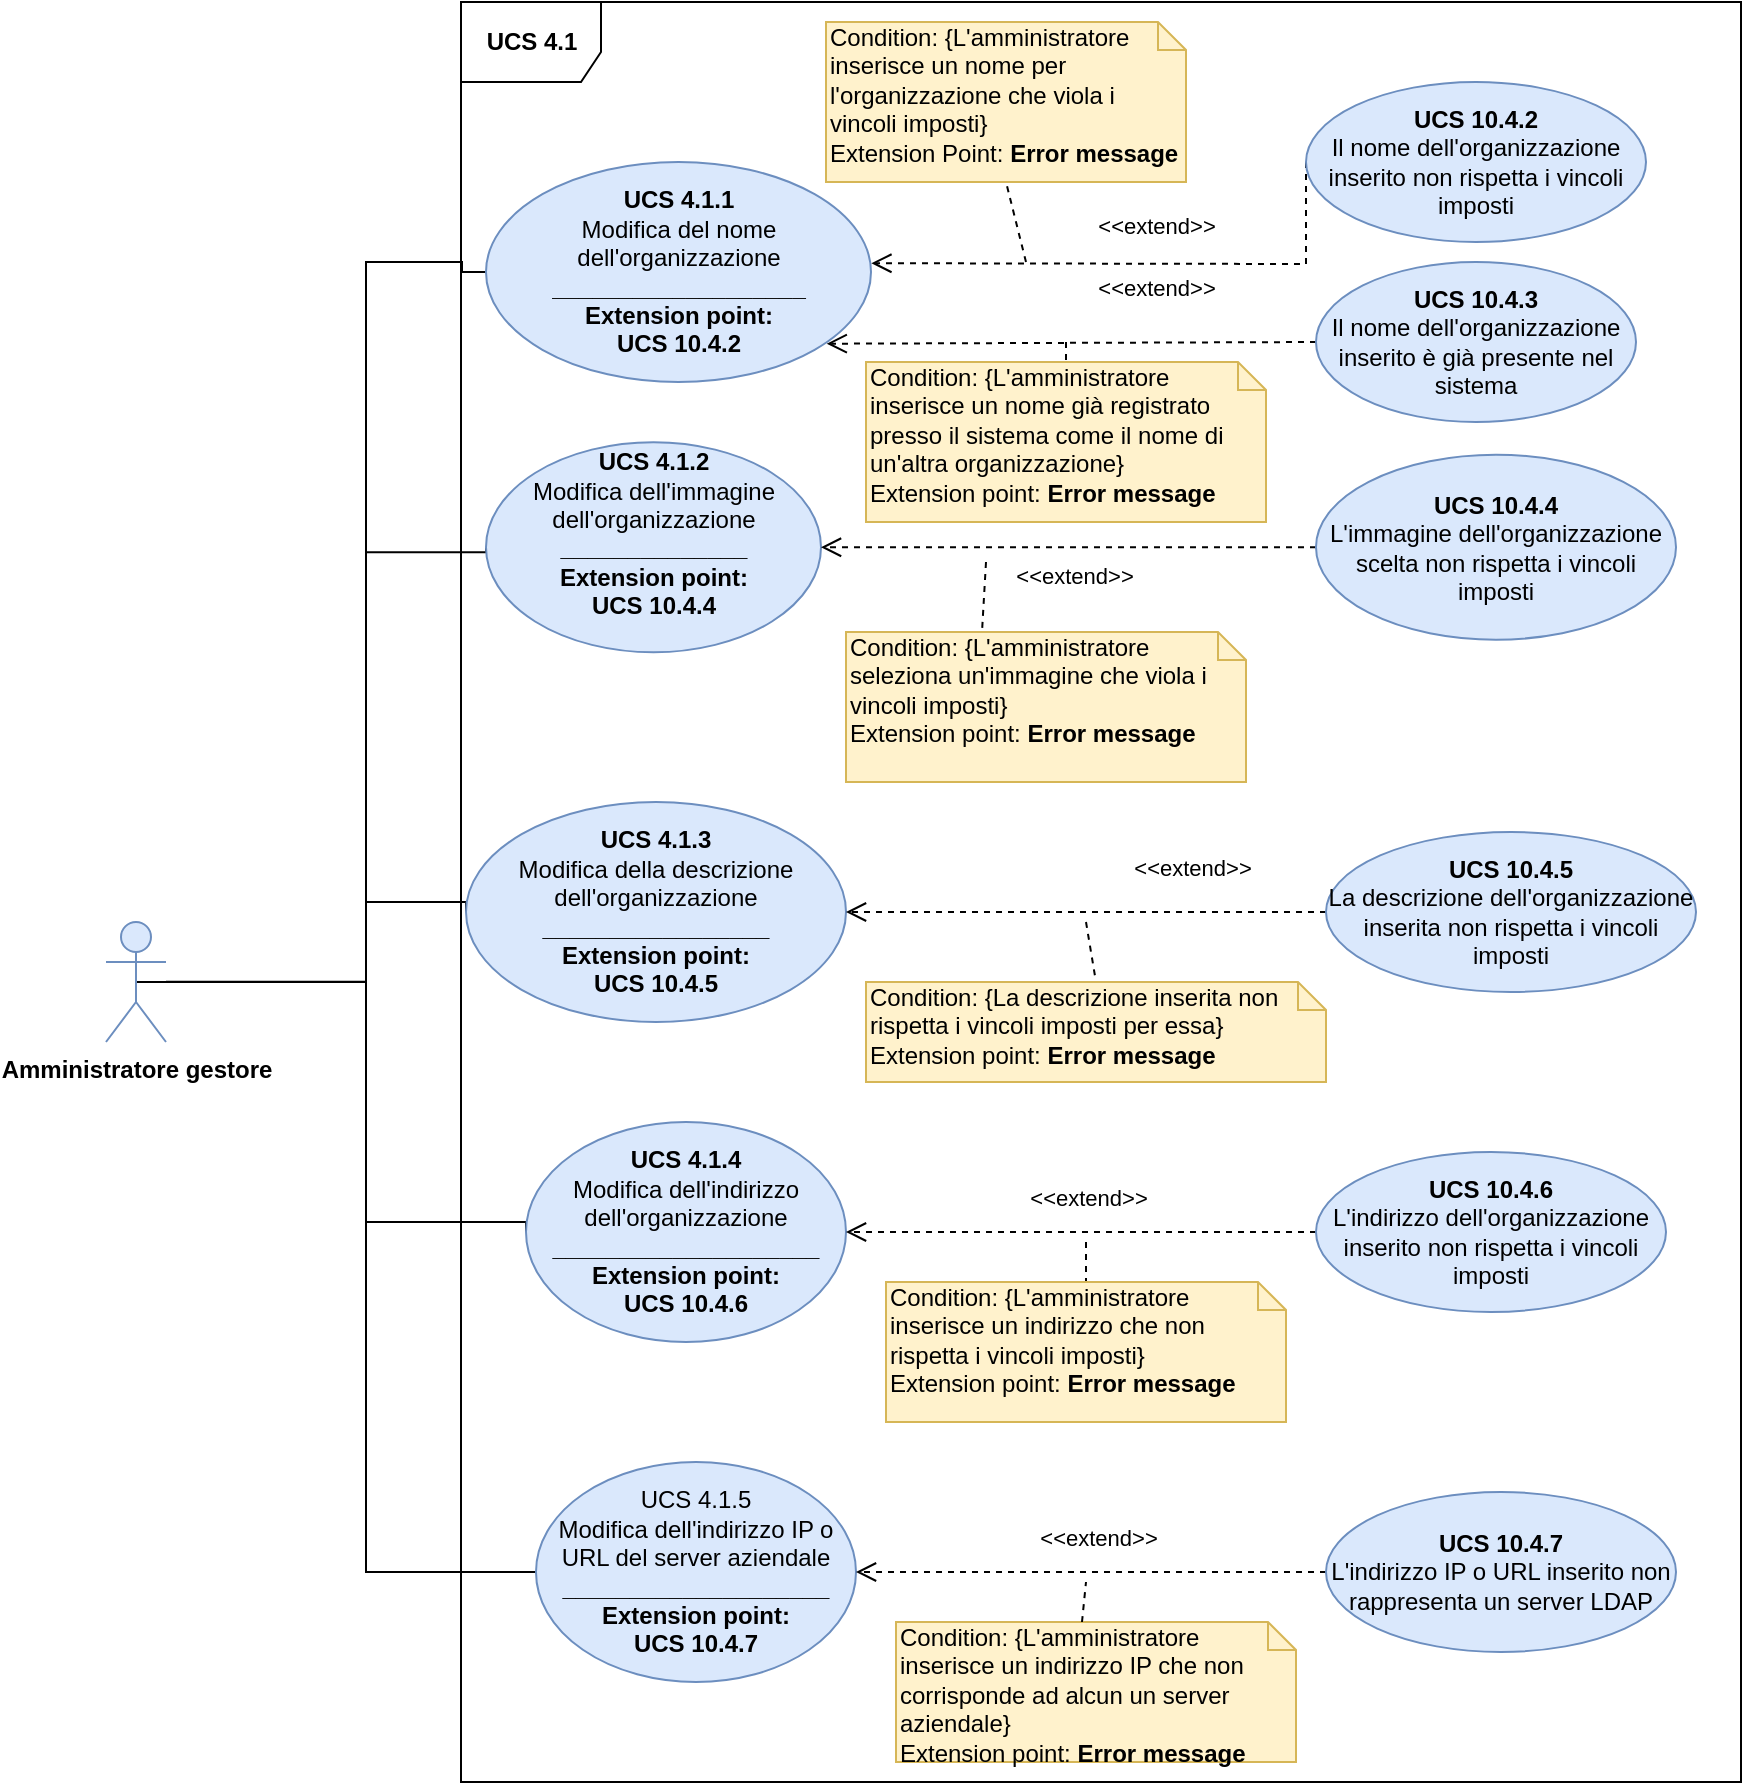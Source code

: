 <mxfile version="12.8.1" type="device"><diagram id="VID-NUzwEWCa6CJxTsBf" name="Page-1"><mxGraphModel dx="1865" dy="581" grid="1" gridSize="10" guides="1" tooltips="1" connect="1" arrows="1" fold="1" page="1" pageScale="1" pageWidth="827" pageHeight="1169" math="0" shadow="0"><root><mxCell id="0"/><mxCell id="1" parent="0"/><mxCell id="-wcGyfpFrEJU8yRxdNqG-1" style="edgeStyle=orthogonalEdgeStyle;rounded=0;orthogonalLoop=1;jettySize=auto;html=1;entryX=0;entryY=0.5;entryDx=0;entryDy=0;endArrow=none;endFill=0;" parent="1" source="FJ0r-KKcNJLt5MatsXDW-1" target="FJ0r-KKcNJLt5MatsXDW-10" edge="1"><mxGeometry relative="1" as="geometry"><Array as="points"><mxPoint x="130" y="540"/><mxPoint x="130" y="660"/></Array></mxGeometry></mxCell><mxCell id="-wcGyfpFrEJU8yRxdNqG-2" style="edgeStyle=orthogonalEdgeStyle;rounded=0;orthogonalLoop=1;jettySize=auto;html=1;entryX=0;entryY=0.5;entryDx=0;entryDy=0;endArrow=none;endFill=0;" parent="1" source="FJ0r-KKcNJLt5MatsXDW-1" target="FJ0r-KKcNJLt5MatsXDW-8" edge="1"><mxGeometry relative="1" as="geometry"><Array as="points"><mxPoint x="130" y="540"/><mxPoint x="130" y="500"/></Array></mxGeometry></mxCell><mxCell id="-wcGyfpFrEJU8yRxdNqG-3" style="edgeStyle=orthogonalEdgeStyle;rounded=0;orthogonalLoop=1;jettySize=auto;html=1;entryX=0;entryY=0.5;entryDx=0;entryDy=0;endArrow=none;endFill=0;" parent="1" target="FJ0r-KKcNJLt5MatsXDW-6" edge="1"><mxGeometry relative="1" as="geometry"><mxPoint x="30" y="539.879" as="sourcePoint"/><Array as="points"><mxPoint x="130" y="540.12"/><mxPoint x="130" y="325.12"/></Array></mxGeometry></mxCell><mxCell id="-wcGyfpFrEJU8yRxdNqG-4" style="edgeStyle=orthogonalEdgeStyle;rounded=0;orthogonalLoop=1;jettySize=auto;html=1;entryX=0;entryY=0.5;entryDx=0;entryDy=0;endArrow=none;endFill=0;exitX=0.5;exitY=0.5;exitDx=0;exitDy=0;exitPerimeter=0;" parent="1" source="FJ0r-KKcNJLt5MatsXDW-1" target="FJ0r-KKcNJLt5MatsXDW-4" edge="1"><mxGeometry relative="1" as="geometry"><Array as="points"><mxPoint x="130" y="540"/><mxPoint x="130" y="180"/><mxPoint x="178" y="180"/></Array></mxGeometry></mxCell><mxCell id="vzDSovYlFO4ohWz4gYJK-7" style="edgeStyle=orthogonalEdgeStyle;rounded=0;orthogonalLoop=1;jettySize=auto;html=1;entryX=0;entryY=0.5;entryDx=0;entryDy=0;endArrow=none;endFill=0;" parent="1" source="FJ0r-KKcNJLt5MatsXDW-1" target="vzDSovYlFO4ohWz4gYJK-1" edge="1"><mxGeometry relative="1" as="geometry"><Array as="points"><mxPoint x="130" y="540"/><mxPoint x="130" y="835"/></Array></mxGeometry></mxCell><mxCell id="FJ0r-KKcNJLt5MatsXDW-1" value="&lt;b&gt;Amministratore gestore&lt;/b&gt;" style="shape=umlActor;verticalLabelPosition=bottom;labelBackgroundColor=#ffffff;verticalAlign=top;html=1;outlineConnect=0;fillColor=#dae8fc;strokeColor=#6c8ebf;" parent="1" vertex="1"><mxGeometry y="510" width="30" height="60" as="geometry"/></mxCell><mxCell id="FJ0r-KKcNJLt5MatsXDW-2" value="&lt;b&gt;UCS 4.1&lt;/b&gt;" style="shape=umlFrame;whiteSpace=wrap;html=1;width=70;height=40;" parent="1" vertex="1"><mxGeometry x="177.5" y="50" width="640" height="890" as="geometry"/></mxCell><mxCell id="FJ0r-KKcNJLt5MatsXDW-4" value="&lt;b&gt;UCS 4.1.1&lt;br&gt;&lt;/b&gt;Modifica del nome dell'organizzazione&lt;br&gt;&lt;b&gt;___________________&lt;br&gt;Extension point:&lt;br&gt;UCS 10.4.2&lt;/b&gt;" style="ellipse;whiteSpace=wrap;html=1;fillColor=#dae8fc;strokeColor=#6c8ebf;" parent="1" vertex="1"><mxGeometry x="190" y="130" width="192.5" height="110" as="geometry"/></mxCell><mxCell id="FJ0r-KKcNJLt5MatsXDW-6" value="&lt;b&gt;UCS 4.1.2&lt;br&gt;&lt;/b&gt;Modifica dell'immagine dell'organizzazione&lt;br&gt;&lt;b&gt;______________&lt;/b&gt;&lt;br&gt;&lt;b&gt;Extension point:&lt;br&gt;UCS 10.4.4&lt;/b&gt;&lt;br&gt;&lt;span style=&quot;color: rgba(0 , 0 , 0 , 0) ; font-family: monospace ; font-size: 0px ; white-space: nowrap&quot;&gt;dsdsdsdssdddshModel%3E%3Croot%3E%3CmxCell%20id%3D%220%22%2F%3E%3CmxCell%20id%3D%221%22%20parent%3D%220%22%2F%3E%3CmxCell%20id%3D%222%22%20value%3D%22%22%20style%3D%22endArrow%3Dnone%3Bhtml%3D1%3BexitX%3D0.5%3BexitY%3D0.5%3BexitDx%3D0%3BexitDy%3D0%3BexitPerimeter%3D0%3BentryX%3D0%3BentryY%3D0.5%3BentryDx%3D0%3BentryDy%3D0%3B%22%20edge%3D%221%22%20target%3D%223%22%20parent%3D%221%22%3E%3CmxGeometry%20width%3D%2250%22%20height%3D%2250%22%20relative%3D%221%22%20as%3D%22geometry%22%3E%3CmxPoint%20x%3D%225%22%20y%3D%22320%22%20as%3D%22sourcePoint%22%2F%3E%3CmxPoint%20x%3D%22230%22%20y%3D%22250%22%20as%3D%22targetPoint%22%2F%3E%3C%2FmxGeometry%3E%3C%2FmxCell%3E%3CmxCell%20id%3D%223%22%20value%3D%22UCS%204.1.1%26lt%3Bbr%26gt%3BModifica%20del%20nome%20dell'organizzazione%22%20style%3D%22ellipse%3BwhiteSpace%3Dwrap%3Bhtml%3D1%3BfillColor%3D%23dae8fc%3BstrokeColor%3D%236c8ebf%3B%22%20vertex%3D%221%22%20parent%3D%221%22%3E%3CmxGeometry%20x%3D%22225%22%20y%3D%22140%22%20width%3D%22160%22%20height%3D%2280%22%20as%3D%22geometry%22%2F%3E%3C%2FmxCell%3E%3C%2Froot%3E%3C%2FmxGraphModel%3E&lt;/span&gt;&lt;span style=&quot;color: rgba(0 , 0 , 0 , 0) ; font-family: monospace ; font-size: 0px ; white-space: nowrap&quot;&gt;&lt;br&gt;&lt;/span&gt;" style="ellipse;whiteSpace=wrap;html=1;fillColor=#dae8fc;strokeColor=#6c8ebf;" parent="1" vertex="1"><mxGeometry x="190" y="270.12" width="167.5" height="105" as="geometry"/></mxCell><mxCell id="FJ0r-KKcNJLt5MatsXDW-8" value="&lt;b&gt;UCS 4.1.3&lt;br&gt;&lt;/b&gt;Modifica della descrizione dell'organizzazione&lt;br&gt;&lt;b&gt;_________________&lt;/b&gt;&lt;br&gt;&lt;b&gt;Extension point:&lt;br&gt;UCS 10.4.5&lt;/b&gt;" style="ellipse;whiteSpace=wrap;html=1;fillColor=#dae8fc;strokeColor=#6c8ebf;" parent="1" vertex="1"><mxGeometry x="180" y="450" width="190" height="110" as="geometry"/></mxCell><mxCell id="FJ0r-KKcNJLt5MatsXDW-10" value="&lt;b&gt;UCS 4.1.4&lt;br&gt;&lt;/b&gt;Modifica dell'indirizzo dell'organizzazione&lt;br&gt;&lt;b&gt;____________________&lt;/b&gt;&lt;br&gt;&lt;b&gt;Extension point:&lt;br&gt;UCS 10.4.6&lt;/b&gt;" style="ellipse;whiteSpace=wrap;html=1;fillColor=#dae8fc;strokeColor=#6c8ebf;" parent="1" vertex="1"><mxGeometry x="210" y="610" width="160" height="110" as="geometry"/></mxCell><mxCell id="FJ0r-KKcNJLt5MatsXDW-11" value="&amp;lt;&amp;lt;extend&amp;gt;&amp;gt;" style="html=1;verticalAlign=bottom;endArrow=open;dashed=1;endSize=8;entryX=1.001;entryY=0.46;entryDx=0;entryDy=0;exitX=0;exitY=0.5;exitDx=0;exitDy=0;rounded=0;entryPerimeter=0;" parent="1" source="FJ0r-KKcNJLt5MatsXDW-12" target="FJ0r-KKcNJLt5MatsXDW-4" edge="1"><mxGeometry x="-0.059" y="-10" relative="1" as="geometry"><mxPoint x="720" y="250" as="sourcePoint"/><mxPoint x="380" y="195" as="targetPoint"/><mxPoint as="offset"/><Array as="points"><mxPoint x="600" y="181"/></Array></mxGeometry></mxCell><mxCell id="FJ0r-KKcNJLt5MatsXDW-12" value="&lt;b&gt;UCS 10.4.2&lt;br&gt;&lt;/b&gt;Il nome dell'organizzazione inserito non rispetta i vincoli imposti" style="ellipse;whiteSpace=wrap;html=1;fillColor=#dae8fc;strokeColor=#6c8ebf;" parent="1" vertex="1"><mxGeometry x="600" y="90" width="170" height="80" as="geometry"/></mxCell><mxCell id="FJ0r-KKcNJLt5MatsXDW-13" value="&amp;lt;&amp;lt;extend&amp;gt;&amp;gt;" style="html=1;verticalAlign=bottom;endArrow=open;dashed=1;endSize=8;entryX=0.885;entryY=0.826;entryDx=0;entryDy=0;exitX=0;exitY=0.5;exitDx=0;exitDy=0;entryPerimeter=0;" parent="1" source="FJ0r-KKcNJLt5MatsXDW-14" target="FJ0r-KKcNJLt5MatsXDW-4" edge="1"><mxGeometry x="-0.346" y="-18" relative="1" as="geometry"><mxPoint x="715" y="315" as="sourcePoint"/><mxPoint x="300" y="290" as="targetPoint"/><mxPoint as="offset"/></mxGeometry></mxCell><mxCell id="FJ0r-KKcNJLt5MatsXDW-14" value="&lt;b&gt;UCS 10.4.3&lt;br&gt;&lt;/b&gt;Il nome dell'organizzazione inserito è già presente nel sistema" style="ellipse;whiteSpace=wrap;html=1;fillColor=#dae8fc;strokeColor=#6c8ebf;" parent="1" vertex="1"><mxGeometry x="605" y="180" width="160" height="80" as="geometry"/></mxCell><mxCell id="FJ0r-KKcNJLt5MatsXDW-15" value="&amp;lt;&amp;lt;extend&amp;gt;&amp;gt;" style="html=1;verticalAlign=bottom;endArrow=open;dashed=1;endSize=8;entryX=1;entryY=0.5;entryDx=0;entryDy=0;exitX=0;exitY=0.5;exitDx=0;exitDy=0;" parent="1" source="FJ0r-KKcNJLt5MatsXDW-16" target="FJ0r-KKcNJLt5MatsXDW-6" edge="1"><mxGeometry x="-0.024" y="24" relative="1" as="geometry"><mxPoint x="605.0" y="336.37" as="sourcePoint"/><mxPoint x="305" y="382.62" as="targetPoint"/><mxPoint y="-1" as="offset"/></mxGeometry></mxCell><mxCell id="FJ0r-KKcNJLt5MatsXDW-16" value="&lt;b&gt;UCS 10.4.4&lt;br&gt;&lt;/b&gt;L'immagine dell'organizzazione scelta non rispetta i vincoli imposti" style="ellipse;whiteSpace=wrap;html=1;fillColor=#dae8fc;strokeColor=#6c8ebf;" parent="1" vertex="1"><mxGeometry x="605" y="276.37" width="180" height="92.5" as="geometry"/></mxCell><mxCell id="FJ0r-KKcNJLt5MatsXDW-17" value="&amp;lt;&amp;lt;extend&amp;gt;&amp;gt;" style="html=1;verticalAlign=bottom;endArrow=open;dashed=1;endSize=8;entryX=1;entryY=0.5;entryDx=0;entryDy=0;exitX=0;exitY=0.5;exitDx=0;exitDy=0;" parent="1" source="FJ0r-KKcNJLt5MatsXDW-18" target="FJ0r-KKcNJLt5MatsXDW-8" edge="1"><mxGeometry x="-0.436" y="-13" relative="1" as="geometry"><mxPoint x="715" y="510" as="sourcePoint"/><mxPoint x="300" y="485" as="targetPoint"/><mxPoint as="offset"/></mxGeometry></mxCell><mxCell id="FJ0r-KKcNJLt5MatsXDW-18" value="&lt;b&gt;UCS 10.4.5&lt;br&gt;&lt;/b&gt;La descrizione dell'organizzazione inserita non rispetta i vincoli imposti" style="ellipse;whiteSpace=wrap;html=1;fillColor=#dae8fc;strokeColor=#6c8ebf;" parent="1" vertex="1"><mxGeometry x="610" y="465" width="185" height="80" as="geometry"/></mxCell><mxCell id="FJ0r-KKcNJLt5MatsXDW-19" value="&amp;lt;&amp;lt;extend&amp;gt;&amp;gt;" style="html=1;verticalAlign=bottom;endArrow=open;dashed=1;endSize=8;entryX=1;entryY=0.5;entryDx=0;entryDy=0;exitX=0;exitY=0.5;exitDx=0;exitDy=0;" parent="1" source="FJ0r-KKcNJLt5MatsXDW-20" target="FJ0r-KKcNJLt5MatsXDW-10" edge="1"><mxGeometry x="-0.026" y="-8" relative="1" as="geometry"><mxPoint x="705" y="595" as="sourcePoint"/><mxPoint x="290" y="570" as="targetPoint"/><mxPoint as="offset"/></mxGeometry></mxCell><mxCell id="FJ0r-KKcNJLt5MatsXDW-20" value="&lt;b&gt;UCS 10.4.6&lt;br&gt;&lt;/b&gt;L'indirizzo dell'organizzazione inserito non rispetta i vincoli imposti" style="ellipse;whiteSpace=wrap;html=1;fillColor=#dae8fc;strokeColor=#6c8ebf;" parent="1" vertex="1"><mxGeometry x="605" y="625" width="175" height="80" as="geometry"/></mxCell><mxCell id="FJ0r-KKcNJLt5MatsXDW-21" value="" style="endArrow=none;dashed=1;html=1;entryX=0.5;entryY=1;entryDx=0;entryDy=0;entryPerimeter=0;" parent="1" target="FJ0r-KKcNJLt5MatsXDW-22" edge="1"><mxGeometry width="50" height="50" relative="1" as="geometry"><mxPoint x="460" y="180" as="sourcePoint"/><mxPoint x="715" y="195" as="targetPoint"/></mxGeometry></mxCell><mxCell id="FJ0r-KKcNJLt5MatsXDW-22" value="Condition: {L'amministratore inserisce un nome per l'organizzazione che viola i vincoli imposti}&lt;br&gt;Extension Point: &lt;b&gt;Error message&lt;/b&gt;" style="shape=note;whiteSpace=wrap;html=1;size=14;verticalAlign=top;align=left;spacingTop=-6;fillColor=#fff2cc;strokeColor=#d6b656;" parent="1" vertex="1"><mxGeometry x="360" y="60" width="180" height="80" as="geometry"/></mxCell><mxCell id="FJ0r-KKcNJLt5MatsXDW-24" value="" style="endArrow=none;dashed=1;html=1;entryX=0.5;entryY=0;entryDx=0;entryDy=0;entryPerimeter=0;" parent="1" target="FJ0r-KKcNJLt5MatsXDW-25" edge="1"><mxGeometry width="50" height="50" relative="1" as="geometry"><mxPoint x="480" y="220" as="sourcePoint"/><mxPoint x="485" y="280" as="targetPoint"/></mxGeometry></mxCell><mxCell id="FJ0r-KKcNJLt5MatsXDW-25" value="Condition: {L'amministratore inserisce un nome già registrato presso il sistema come il nome di un'altra organizzazione}&lt;br&gt;Extension point: &lt;b&gt;Error message&lt;/b&gt;" style="shape=note;whiteSpace=wrap;html=1;size=14;verticalAlign=top;align=left;spacingTop=-6;fillColor=#fff2cc;strokeColor=#d6b656;" parent="1" vertex="1"><mxGeometry x="380" y="230" width="200" height="80" as="geometry"/></mxCell><mxCell id="FJ0r-KKcNJLt5MatsXDW-26" value="" style="endArrow=none;dashed=1;html=1;entryX=0;entryY=0;entryDx=68;entryDy=0;entryPerimeter=0;" parent="1" target="FJ0r-KKcNJLt5MatsXDW-27" edge="1"><mxGeometry width="50" height="50" relative="1" as="geometry"><mxPoint x="440" y="330" as="sourcePoint"/><mxPoint x="470" y="405" as="targetPoint"/></mxGeometry></mxCell><mxCell id="FJ0r-KKcNJLt5MatsXDW-27" value="Condition: {L'amministratore seleziona un'immagine che viola i vincoli imposti}&lt;br&gt;Extension point: &lt;b&gt;Error message&lt;/b&gt;" style="shape=note;whiteSpace=wrap;html=1;size=14;verticalAlign=top;align=left;spacingTop=-6;fillColor=#fff2cc;strokeColor=#d6b656;" parent="1" vertex="1"><mxGeometry x="370" y="365" width="200" height="75" as="geometry"/></mxCell><mxCell id="FJ0r-KKcNJLt5MatsXDW-28" value="" style="endArrow=none;dashed=1;html=1;entryX=0.5;entryY=0;entryDx=0;entryDy=0;entryPerimeter=0;" parent="1" target="FJ0r-KKcNJLt5MatsXDW-29" edge="1"><mxGeometry width="50" height="50" relative="1" as="geometry"><mxPoint x="490" y="510" as="sourcePoint"/><mxPoint x="515" y="580" as="targetPoint"/></mxGeometry></mxCell><mxCell id="FJ0r-KKcNJLt5MatsXDW-29" value="Condition: {La descrizione inserita non rispetta i vincoli imposti per essa}&lt;br&gt;Extension point: &lt;b&gt;Error message&lt;/b&gt;" style="shape=note;whiteSpace=wrap;html=1;size=14;verticalAlign=top;align=left;spacingTop=-6;fillColor=#fff2cc;strokeColor=#d6b656;" parent="1" vertex="1"><mxGeometry x="380" y="540" width="230" height="50" as="geometry"/></mxCell><mxCell id="FJ0r-KKcNJLt5MatsXDW-30" value="" style="endArrow=none;dashed=1;html=1;entryX=0.5;entryY=0;entryDx=0;entryDy=0;entryPerimeter=0;" parent="1" target="FJ0r-KKcNJLt5MatsXDW-31" edge="1"><mxGeometry width="50" height="50" relative="1" as="geometry"><mxPoint x="490" y="670" as="sourcePoint"/><mxPoint x="550" y="720" as="targetPoint"/></mxGeometry></mxCell><mxCell id="FJ0r-KKcNJLt5MatsXDW-31" value="Condition: {L'amministratore inserisce un indirizzo che non rispetta i vincoli imposti}&lt;br&gt;Extension point: &lt;b&gt;Error message&lt;/b&gt;" style="shape=note;whiteSpace=wrap;html=1;size=14;verticalAlign=top;align=left;spacingTop=-6;fillColor=#fff2cc;strokeColor=#d6b656;" parent="1" vertex="1"><mxGeometry x="390" y="690" width="200" height="70" as="geometry"/></mxCell><mxCell id="vzDSovYlFO4ohWz4gYJK-1" value="UCS 4.1.5&lt;br&gt;Modifica dell'indirizzo IP o URL del server aziendale&lt;br&gt;&lt;b&gt;____________________&lt;/b&gt;&lt;br&gt;&lt;b&gt;Extension point:&lt;br&gt;UCS 10.4.7&lt;/b&gt;" style="ellipse;whiteSpace=wrap;html=1;fillColor=#dae8fc;strokeColor=#6c8ebf;" parent="1" vertex="1"><mxGeometry x="215" y="780" width="160" height="110" as="geometry"/></mxCell><mxCell id="vzDSovYlFO4ohWz4gYJK-2" value="&amp;lt;&amp;lt;extend&amp;gt;&amp;gt;" style="html=1;verticalAlign=bottom;endArrow=open;dashed=1;endSize=8;entryX=1;entryY=0.5;entryDx=0;entryDy=0;exitX=0;exitY=0.5;exitDx=0;exitDy=0;" parent="1" source="vzDSovYlFO4ohWz4gYJK-3" target="vzDSovYlFO4ohWz4gYJK-1" edge="1"><mxGeometry x="-0.026" y="-8" relative="1" as="geometry"><mxPoint x="710" y="765" as="sourcePoint"/><mxPoint x="295" y="740" as="targetPoint"/><mxPoint as="offset"/></mxGeometry></mxCell><mxCell id="vzDSovYlFO4ohWz4gYJK-3" value="&lt;b&gt;UCS 10.4.7&lt;br&gt;&lt;/b&gt;L'indirizzo IP o URL inserito non rappresenta un server LDAP" style="ellipse;whiteSpace=wrap;html=1;fillColor=#dae8fc;strokeColor=#6c8ebf;" parent="1" vertex="1"><mxGeometry x="610" y="795" width="175" height="80" as="geometry"/></mxCell><mxCell id="vzDSovYlFO4ohWz4gYJK-4" value="Condition: {L'amministratore inserisce un indirizzo IP che non corrisponde ad alcun un server aziendale}&lt;br&gt;Extension point: &lt;b&gt;Error message&lt;/b&gt;" style="shape=note;whiteSpace=wrap;html=1;size=14;verticalAlign=top;align=left;spacingTop=-6;fillColor=#fff2cc;strokeColor=#d6b656;" parent="1" vertex="1"><mxGeometry x="395" y="860" width="200" height="70" as="geometry"/></mxCell><mxCell id="vzDSovYlFO4ohWz4gYJK-6" value="" style="endArrow=none;dashed=1;html=1;exitX=0;exitY=0;exitDx=93;exitDy=0;exitPerimeter=0;" parent="1" source="vzDSovYlFO4ohWz4gYJK-4" edge="1"><mxGeometry width="50" height="50" relative="1" as="geometry"><mxPoint x="450" y="830" as="sourcePoint"/><mxPoint x="490" y="840" as="targetPoint"/></mxGeometry></mxCell></root></mxGraphModel></diagram></mxfile>